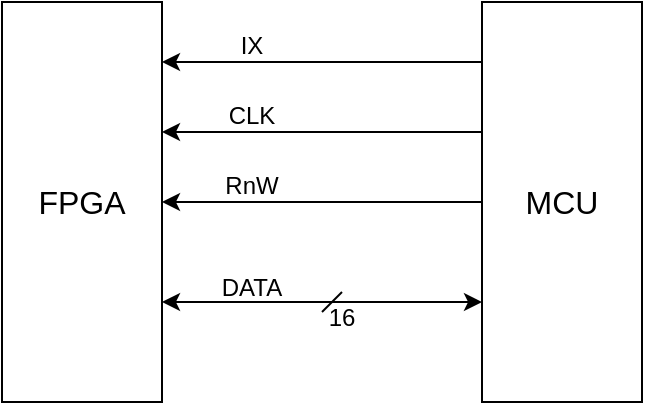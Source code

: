 <mxfile version="24.8.8">
  <diagram name="Side-1" id="gZaglCaNcyMVLHRKLaEb">
    <mxGraphModel dx="683" dy="371" grid="1" gridSize="5" guides="1" tooltips="1" connect="1" arrows="1" fold="1" page="1" pageScale="1" pageWidth="827" pageHeight="1169" math="0" shadow="0">
      <root>
        <mxCell id="0" />
        <mxCell id="1" parent="0" />
        <mxCell id="X28_V8tub5rkXU_Ef_fL-1" value="&lt;font style=&quot;font-size: 16px;&quot;&gt;FPGA&lt;/font&gt;" style="rounded=0;whiteSpace=wrap;html=1;" vertex="1" parent="1">
          <mxGeometry x="160" y="280" width="80" height="200" as="geometry" />
        </mxCell>
        <mxCell id="X28_V8tub5rkXU_Ef_fL-7" style="edgeStyle=orthogonalEdgeStyle;rounded=0;orthogonalLoop=1;jettySize=auto;html=1;exitX=0;exitY=0.25;exitDx=0;exitDy=0;entryX=1;entryY=0.25;entryDx=0;entryDy=0;" edge="1" parent="1">
          <mxGeometry relative="1" as="geometry">
            <mxPoint x="400" y="345" as="sourcePoint" />
            <mxPoint x="240" y="345" as="targetPoint" />
          </mxGeometry>
        </mxCell>
        <mxCell id="X28_V8tub5rkXU_Ef_fL-8" style="edgeStyle=orthogonalEdgeStyle;rounded=0;orthogonalLoop=1;jettySize=auto;html=1;exitX=0;exitY=0.5;exitDx=0;exitDy=0;" edge="1" parent="1" source="X28_V8tub5rkXU_Ef_fL-2" target="X28_V8tub5rkXU_Ef_fL-1">
          <mxGeometry relative="1" as="geometry" />
        </mxCell>
        <mxCell id="X28_V8tub5rkXU_Ef_fL-9" style="edgeStyle=orthogonalEdgeStyle;rounded=0;orthogonalLoop=1;jettySize=auto;html=1;exitX=0;exitY=0.75;exitDx=0;exitDy=0;entryX=1;entryY=0.75;entryDx=0;entryDy=0;startArrow=classic;startFill=1;" edge="1" parent="1" source="X28_V8tub5rkXU_Ef_fL-2" target="X28_V8tub5rkXU_Ef_fL-1">
          <mxGeometry relative="1" as="geometry" />
        </mxCell>
        <mxCell id="X28_V8tub5rkXU_Ef_fL-2" value="&lt;font style=&quot;font-size: 16px;&quot;&gt;MCU&lt;/font&gt;" style="rounded=0;whiteSpace=wrap;html=1;" vertex="1" parent="1">
          <mxGeometry x="400" y="280" width="80" height="200" as="geometry" />
        </mxCell>
        <mxCell id="X28_V8tub5rkXU_Ef_fL-10" value="" style="endArrow=none;html=1;rounded=0;" edge="1" parent="1">
          <mxGeometry width="50" height="50" relative="1" as="geometry">
            <mxPoint x="320" y="435" as="sourcePoint" />
            <mxPoint x="330" y="425" as="targetPoint" />
          </mxGeometry>
        </mxCell>
        <mxCell id="X28_V8tub5rkXU_Ef_fL-11" value="16" style="text;html=1;align=center;verticalAlign=middle;whiteSpace=wrap;rounded=0;" vertex="1" parent="1">
          <mxGeometry x="320" y="430" width="20" height="15" as="geometry" />
        </mxCell>
        <mxCell id="X28_V8tub5rkXU_Ef_fL-12" value="DATA" style="text;html=1;align=center;verticalAlign=middle;whiteSpace=wrap;rounded=0;" vertex="1" parent="1">
          <mxGeometry x="265" y="413" width="40" height="20" as="geometry" />
        </mxCell>
        <mxCell id="X28_V8tub5rkXU_Ef_fL-13" value="RnW" style="text;html=1;align=center;verticalAlign=middle;whiteSpace=wrap;rounded=0;" vertex="1" parent="1">
          <mxGeometry x="265" y="362" width="40" height="20" as="geometry" />
        </mxCell>
        <mxCell id="X28_V8tub5rkXU_Ef_fL-14" value="CLK" style="text;html=1;align=center;verticalAlign=middle;whiteSpace=wrap;rounded=0;" vertex="1" parent="1">
          <mxGeometry x="265" y="327" width="40" height="20" as="geometry" />
        </mxCell>
        <mxCell id="X28_V8tub5rkXU_Ef_fL-15" style="edgeStyle=orthogonalEdgeStyle;rounded=0;orthogonalLoop=1;jettySize=auto;html=1;exitX=0;exitY=0.25;exitDx=0;exitDy=0;entryX=1;entryY=0.25;entryDx=0;entryDy=0;" edge="1" parent="1">
          <mxGeometry relative="1" as="geometry">
            <mxPoint x="400" y="310" as="sourcePoint" />
            <mxPoint x="240" y="310" as="targetPoint" />
          </mxGeometry>
        </mxCell>
        <mxCell id="X28_V8tub5rkXU_Ef_fL-16" value="IX" style="text;html=1;align=center;verticalAlign=middle;whiteSpace=wrap;rounded=0;" vertex="1" parent="1">
          <mxGeometry x="265" y="292" width="40" height="20" as="geometry" />
        </mxCell>
      </root>
    </mxGraphModel>
  </diagram>
</mxfile>
